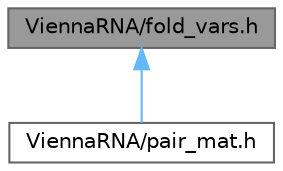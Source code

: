 digraph "ViennaRNA/fold_vars.h"
{
 // INTERACTIVE_SVG=YES
 // LATEX_PDF_SIZE
  bgcolor="transparent";
  edge [fontname=Helvetica,fontsize=10,labelfontname=Helvetica,labelfontsize=10];
  node [fontname=Helvetica,fontsize=10,shape=box,height=0.2,width=0.4];
  Node1 [label="ViennaRNA/fold_vars.h",height=0.2,width=0.4,color="gray40", fillcolor="grey60", style="filled", fontcolor="black",tooltip="Here all all declarations of the global variables used throughout RNAlib."];
  Node1 -> Node2 [dir="back",color="steelblue1",style="solid"];
  Node2 [label="ViennaRNA/pair_mat.h",height=0.2,width=0.4,color="grey40", fillcolor="white", style="filled",URL="$pair__mat_8h_source.html",tooltip=" "];
}
